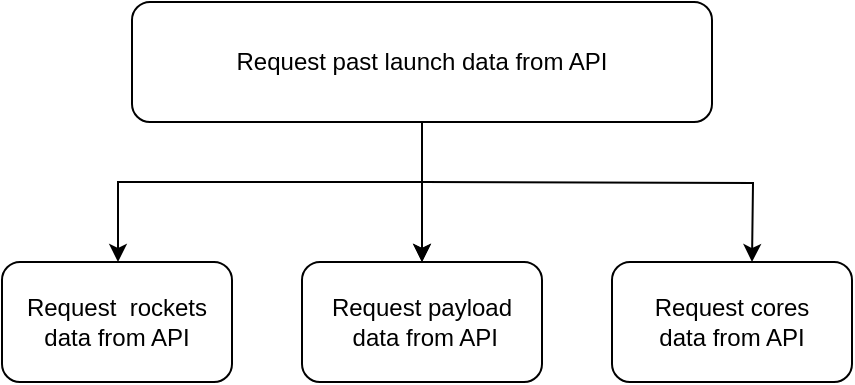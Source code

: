 <mxfile version="17.1.3" type="github">
  <diagram name="Page-1" id="74e2e168-ea6b-b213-b513-2b3c1d86103e">
    <mxGraphModel dx="1426" dy="825" grid="1" gridSize="10" guides="1" tooltips="1" connect="1" arrows="1" fold="1" page="1" pageScale="1" pageWidth="1100" pageHeight="850" background="none" math="0" shadow="0">
      <root>
        <mxCell id="0" />
        <mxCell id="1" parent="0" />
        <mxCell id="JhV3t8sQwqxpX1MXlz6h-6" value="" style="edgeStyle=orthogonalEdgeStyle;rounded=0;orthogonalLoop=1;jettySize=auto;html=1;" edge="1" parent="1" source="JhV3t8sQwqxpX1MXlz6h-2" target="JhV3t8sQwqxpX1MXlz6h-5">
          <mxGeometry relative="1" as="geometry">
            <Array as="points">
              <mxPoint x="495" y="140" />
              <mxPoint x="343" y="140" />
            </Array>
          </mxGeometry>
        </mxCell>
        <mxCell id="JhV3t8sQwqxpX1MXlz6h-9" value="" style="edgeStyle=orthogonalEdgeStyle;rounded=0;orthogonalLoop=1;jettySize=auto;html=1;" edge="1" parent="1" source="JhV3t8sQwqxpX1MXlz6h-2" target="JhV3t8sQwqxpX1MXlz6h-7">
          <mxGeometry relative="1" as="geometry" />
        </mxCell>
        <mxCell id="JhV3t8sQwqxpX1MXlz6h-2" value="" style="rounded=1;whiteSpace=wrap;html=1;" vertex="1" parent="1">
          <mxGeometry x="350" y="50" width="290" height="60" as="geometry" />
        </mxCell>
        <mxCell id="JhV3t8sQwqxpX1MXlz6h-10" value="" style="edgeStyle=orthogonalEdgeStyle;rounded=0;orthogonalLoop=1;jettySize=auto;html=1;exitX=0.5;exitY=1;exitDx=0;exitDy=0;" edge="1" parent="1" source="JhV3t8sQwqxpX1MXlz6h-2" target="JhV3t8sQwqxpX1MXlz6h-7">
          <mxGeometry relative="1" as="geometry" />
        </mxCell>
        <mxCell id="JhV3t8sQwqxpX1MXlz6h-12" value="" style="edgeStyle=orthogonalEdgeStyle;rounded=0;orthogonalLoop=1;jettySize=auto;html=1;" edge="1" parent="1">
          <mxGeometry relative="1" as="geometry">
            <mxPoint x="495" y="140" as="sourcePoint" />
            <mxPoint x="660" y="180" as="targetPoint" />
          </mxGeometry>
        </mxCell>
        <mxCell id="JhV3t8sQwqxpX1MXlz6h-3" value="Request past launch data from API" style="text;html=1;strokeColor=none;fillColor=none;align=center;verticalAlign=middle;whiteSpace=wrap;rounded=0;" vertex="1" parent="1">
          <mxGeometry x="400" y="65" width="190" height="30" as="geometry" />
        </mxCell>
        <mxCell id="JhV3t8sQwqxpX1MXlz6h-5" value="Request &amp;nbsp;rockets data from API" style="whiteSpace=wrap;html=1;rounded=1;" vertex="1" parent="1">
          <mxGeometry x="285" y="180" width="115" height="60" as="geometry" />
        </mxCell>
        <mxCell id="JhV3t8sQwqxpX1MXlz6h-7" value="Request payload&lt;br&gt;&amp;nbsp;data from API" style="rounded=1;whiteSpace=wrap;html=1;" vertex="1" parent="1">
          <mxGeometry x="435" y="180" width="120" height="60" as="geometry" />
        </mxCell>
        <mxCell id="JhV3t8sQwqxpX1MXlz6h-13" value="Request cores &lt;br&gt;data from API" style="rounded=1;whiteSpace=wrap;html=1;" vertex="1" parent="1">
          <mxGeometry x="590" y="180" width="120" height="60" as="geometry" />
        </mxCell>
      </root>
    </mxGraphModel>
  </diagram>
</mxfile>
